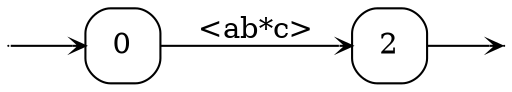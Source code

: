 digraph
{
  vcsn_context = "lao_ratexpset<lal_char(abc)_b>"
  rankdir = LR
  edge [arrowhead = vee, arrowsize = .6]
  {
    node [shape = point, width = 0]
    I0
    F2
  }
  {
    node [shape = circle, style = rounded, width = 0.5]
    0 [label = "0", shape = box]
    2 [label = "2", shape = box]
  }
  I0 -> 0
  0 -> 2 [label = "<ab*c>"]
  2 -> F2
}
